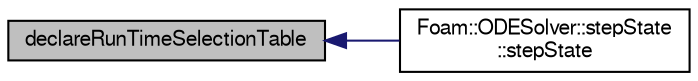 digraph "declareRunTimeSelectionTable"
{
  bgcolor="transparent";
  edge [fontname="FreeSans",fontsize="10",labelfontname="FreeSans",labelfontsize="10"];
  node [fontname="FreeSans",fontsize="10",shape=record];
  rankdir="LR";
  Node48 [label="declareRunTimeSelectionTable",height=0.2,width=0.4,color="black", fillcolor="grey75", style="filled", fontcolor="black"];
  Node48 -> Node49 [dir="back",color="midnightblue",fontsize="10",style="solid",fontname="FreeSans"];
  Node49 [label="Foam::ODESolver::stepState\l::stepState",height=0.2,width=0.4,color="black",URL="$a25558.html#a8b0e462851bc678eddfff0a3fd80708f"];
}

